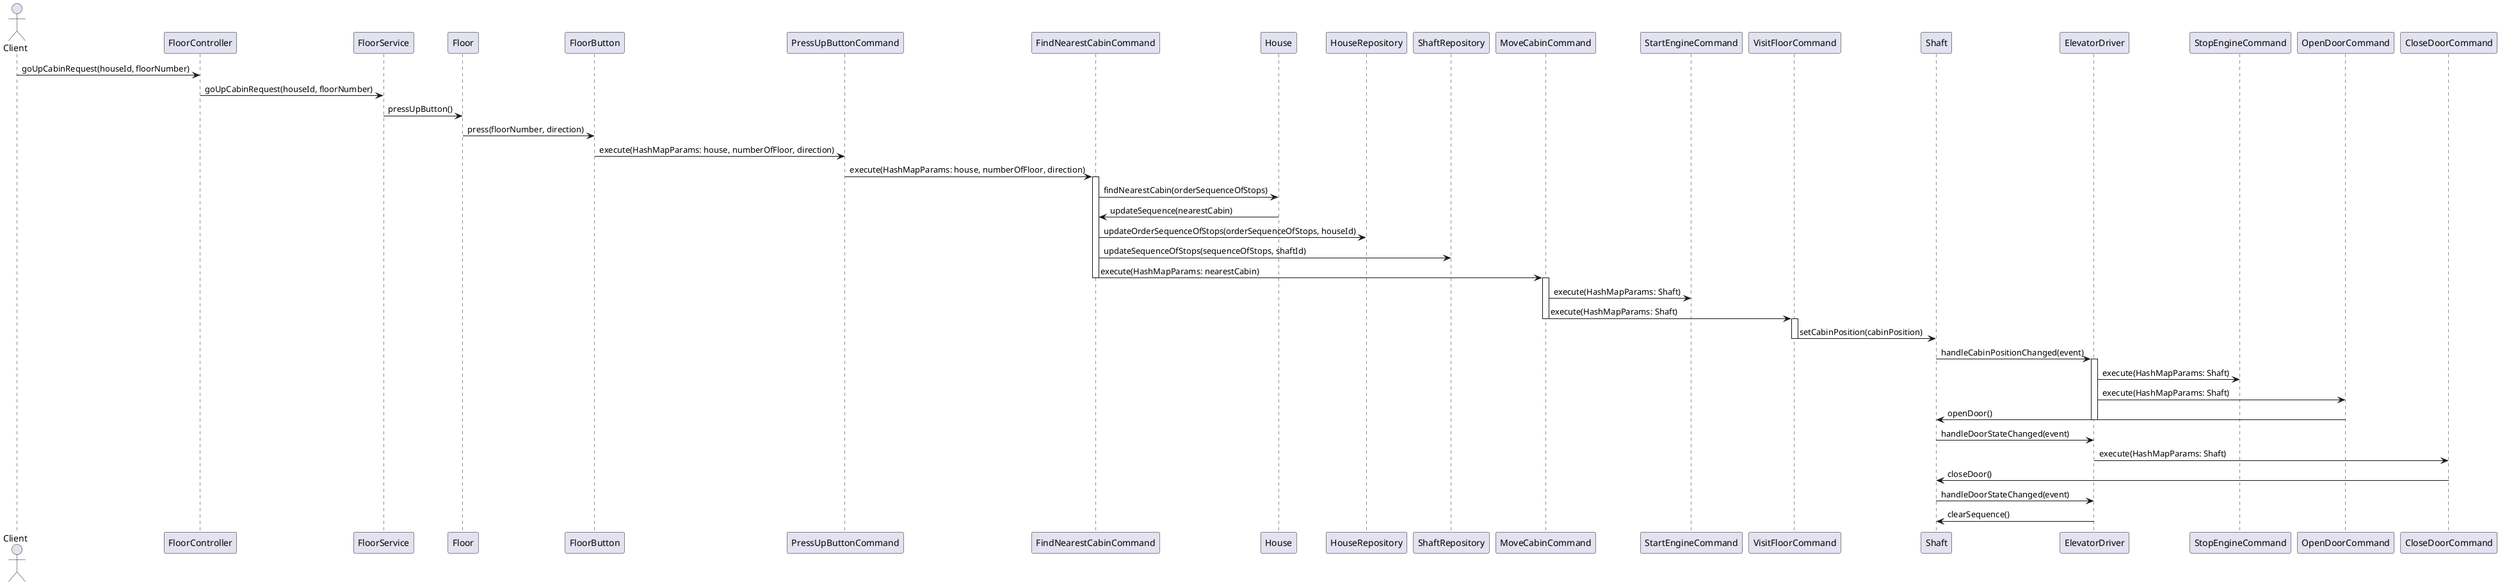 @startuml

actor Client

Client -> FloorController: goUpCabinRequest(houseId, floorNumber)
FloorController -> FloorService: goUpCabinRequest(houseId, floorNumber)
FloorService -> Floor: pressUpButton()
Floor -> FloorButton: press(floorNumber, direction)
FloorButton -> PressUpButtonCommand: execute(HashMapParams: house, numberOfFloor, direction)
PressUpButtonCommand -> FindNearestCabinCommand: execute(HashMapParams: house, numberOfFloor, direction)

activate FindNearestCabinCommand
FindNearestCabinCommand -> House: findNearestCabin(orderSequenceOfStops)
House -> FindNearestCabinCommand: updateSequence(nearestCabin)
FindNearestCabinCommand -> HouseRepository: updateOrderSequenceOfStops(orderSequenceOfStops, houseId)
FindNearestCabinCommand -> ShaftRepository: updateSequenceOfStops(sequenceOfStops, shaftId)
FindNearestCabinCommand -> MoveCabinCommand: execute(HashMapParams: nearestCabin)
deactivate FindNearestCabinCommand

activate MoveCabinCommand
MoveCabinCommand -> StartEngineCommand: execute(HashMapParams: Shaft)
MoveCabinCommand -> VisitFloorCommand: execute(HashMapParams: Shaft)
deactivate MoveCabinCommand

activate VisitFloorCommand
VisitFloorCommand -> Shaft: setCabinPosition(cabinPosition)
deactivate VisitFloorCommand

Shaft -> ElevatorDriver: handleCabinPositionChanged(event)
activate ElevatorDriver
ElevatorDriver -> StopEngineCommand: execute(HashMapParams: Shaft)
ElevatorDriver -> OpenDoorCommand: execute(HashMapParams: Shaft)
OpenDoorCommand -> Shaft: openDoor()
deactivate ElevatorDriver
Shaft -> ElevatorDriver: handleDoorStateChanged(event)
ElevatorDriver -> CloseDoorCommand: execute(HashMapParams: Shaft)
CloseDoorCommand -> Shaft: closeDoor()
Shaft -> ElevatorDriver: handleDoorStateChanged(event)
ElevatorDriver -> Shaft: clearSequence()

@enduml
